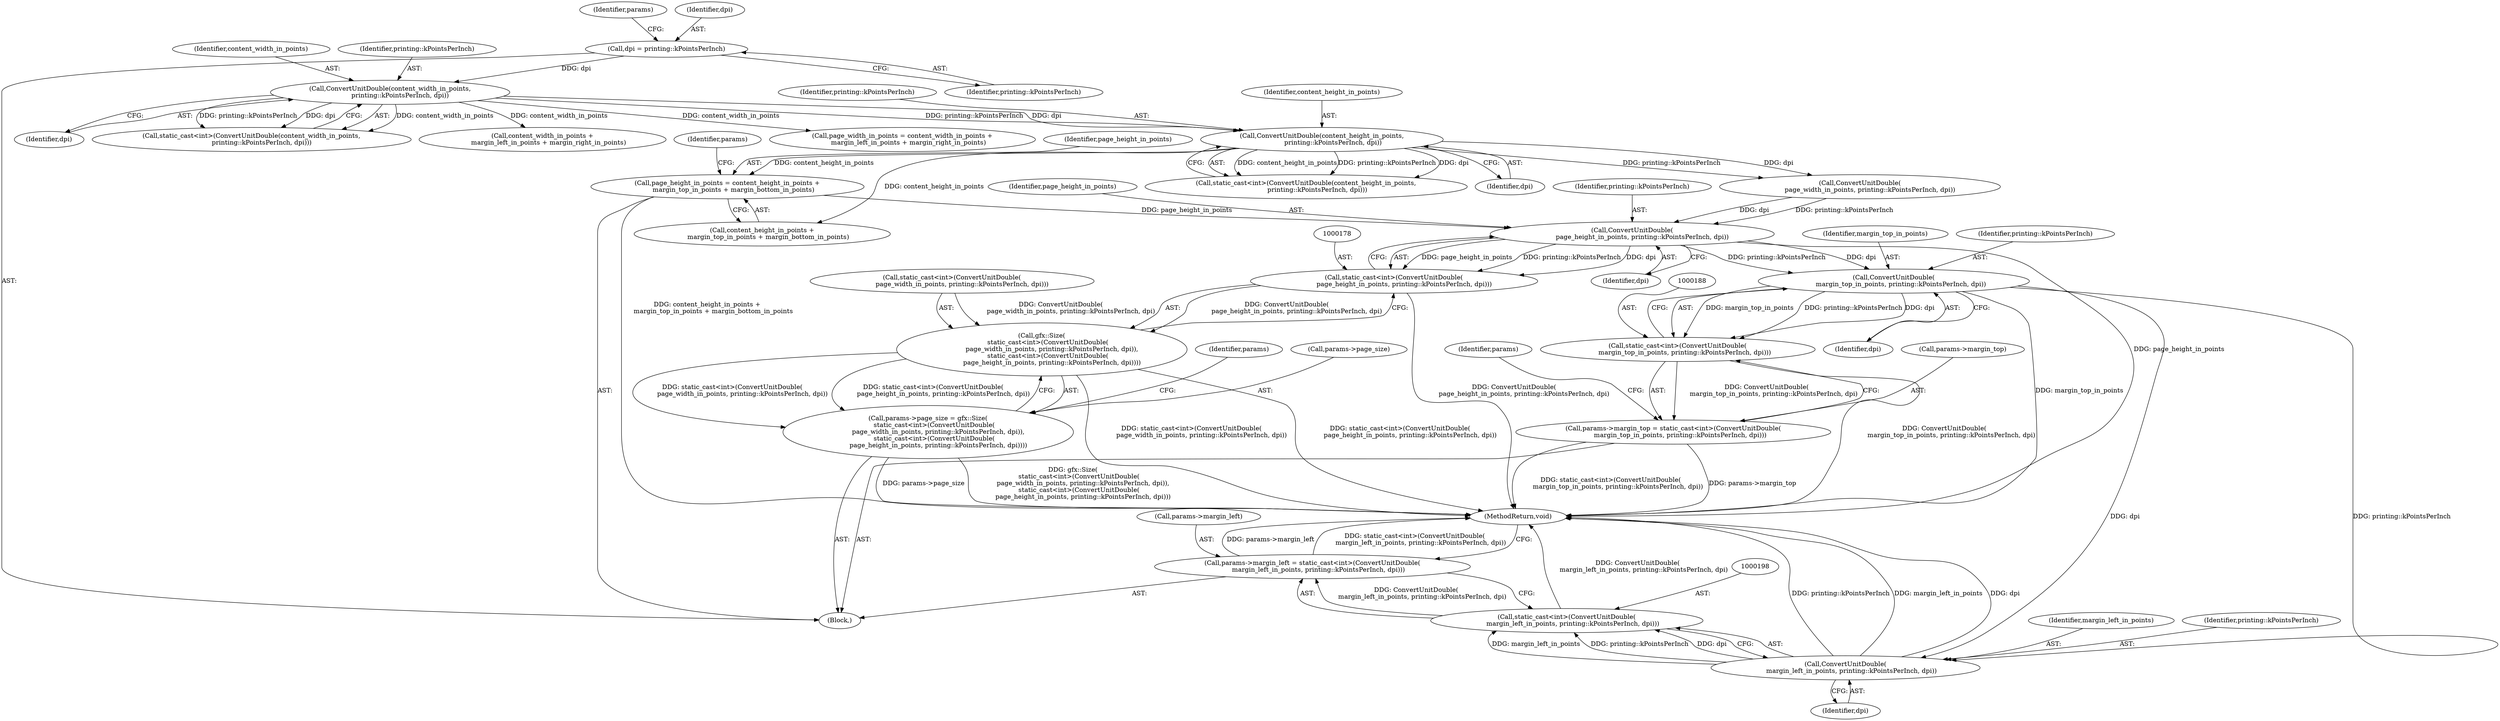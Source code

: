 digraph "0_Chrome_af05a799e3f47331fb27a24a8a56f1b1dd47a9c2@integer" {
"1000159" [label="(Call,page_height_in_points = content_height_in_points +\n      margin_top_in_points + margin_bottom_in_points)"];
"1000146" [label="(Call,ConvertUnitDouble(content_height_in_points,\n           printing::kPointsPerInch, dpi))"];
"1000140" [label="(Call,ConvertUnitDouble(content_width_in_points,\n          printing::kPointsPerInch, dpi))"];
"1000130" [label="(Call,dpi = printing::kPointsPerInch)"];
"1000179" [label="(Call,ConvertUnitDouble(\n          page_height_in_points, printing::kPointsPerInch, dpi))"];
"1000177" [label="(Call,static_cast<int>(ConvertUnitDouble(\n          page_height_in_points, printing::kPointsPerInch, dpi)))"];
"1000170" [label="(Call,gfx::Size(\n      static_cast<int>(ConvertUnitDouble(\n          page_width_in_points, printing::kPointsPerInch, dpi)),\n      static_cast<int>(ConvertUnitDouble(\n          page_height_in_points, printing::kPointsPerInch, dpi))))"];
"1000166" [label="(Call,params->page_size = gfx::Size(\n      static_cast<int>(ConvertUnitDouble(\n          page_width_in_points, printing::kPointsPerInch, dpi)),\n      static_cast<int>(ConvertUnitDouble(\n          page_height_in_points, printing::kPointsPerInch, dpi))))"];
"1000189" [label="(Call,ConvertUnitDouble(\n       margin_top_in_points, printing::kPointsPerInch, dpi))"];
"1000187" [label="(Call,static_cast<int>(ConvertUnitDouble(\n       margin_top_in_points, printing::kPointsPerInch, dpi)))"];
"1000183" [label="(Call,params->margin_top = static_cast<int>(ConvertUnitDouble(\n       margin_top_in_points, printing::kPointsPerInch, dpi)))"];
"1000199" [label="(Call,ConvertUnitDouble(\n      margin_left_in_points, printing::kPointsPerInch, dpi))"];
"1000197" [label="(Call,static_cast<int>(ConvertUnitDouble(\n      margin_left_in_points, printing::kPointsPerInch, dpi)))"];
"1000193" [label="(Call,params->margin_left = static_cast<int>(ConvertUnitDouble(\n      margin_left_in_points, printing::kPointsPerInch, dpi)))"];
"1000173" [label="(Call,ConvertUnitDouble(\n          page_width_in_points, printing::kPointsPerInch, dpi))"];
"1000143" [label="(Identifier,dpi)"];
"1000190" [label="(Identifier,margin_top_in_points)"];
"1000161" [label="(Call,content_height_in_points +\n      margin_top_in_points + margin_bottom_in_points)"];
"1000177" [label="(Call,static_cast<int>(ConvertUnitDouble(\n          page_height_in_points, printing::kPointsPerInch, dpi)))"];
"1000194" [label="(Call,params->margin_left)"];
"1000192" [label="(Identifier,dpi)"];
"1000168" [label="(Identifier,params)"];
"1000141" [label="(Identifier,content_width_in_points)"];
"1000200" [label="(Identifier,margin_left_in_points)"];
"1000184" [label="(Call,params->margin_top)"];
"1000203" [label="(MethodReturn,void)"];
"1000195" [label="(Identifier,params)"];
"1000166" [label="(Call,params->page_size = gfx::Size(\n      static_cast<int>(ConvertUnitDouble(\n          page_width_in_points, printing::kPointsPerInch, dpi)),\n      static_cast<int>(ConvertUnitDouble(\n          page_height_in_points, printing::kPointsPerInch, dpi))))"];
"1000182" [label="(Identifier,dpi)"];
"1000159" [label="(Call,page_height_in_points = content_height_in_points +\n      margin_top_in_points + margin_bottom_in_points)"];
"1000191" [label="(Identifier,printing::kPointsPerInch)"];
"1000140" [label="(Call,ConvertUnitDouble(content_width_in_points,\n          printing::kPointsPerInch, dpi))"];
"1000142" [label="(Identifier,printing::kPointsPerInch)"];
"1000187" [label="(Call,static_cast<int>(ConvertUnitDouble(\n       margin_top_in_points, printing::kPointsPerInch, dpi)))"];
"1000171" [label="(Call,static_cast<int>(ConvertUnitDouble(\n          page_width_in_points, printing::kPointsPerInch, dpi)))"];
"1000138" [label="(Call,static_cast<int>(ConvertUnitDouble(content_width_in_points,\n          printing::kPointsPerInch, dpi)))"];
"1000183" [label="(Call,params->margin_top = static_cast<int>(ConvertUnitDouble(\n       margin_top_in_points, printing::kPointsPerInch, dpi)))"];
"1000197" [label="(Call,static_cast<int>(ConvertUnitDouble(\n      margin_left_in_points, printing::kPointsPerInch, dpi)))"];
"1000144" [label="(Call,static_cast<int>(ConvertUnitDouble(content_height_in_points,\n           printing::kPointsPerInch, dpi)))"];
"1000130" [label="(Call,dpi = printing::kPointsPerInch)"];
"1000201" [label="(Identifier,printing::kPointsPerInch)"];
"1000199" [label="(Call,ConvertUnitDouble(\n      margin_left_in_points, printing::kPointsPerInch, dpi))"];
"1000189" [label="(Call,ConvertUnitDouble(\n       margin_top_in_points, printing::kPointsPerInch, dpi))"];
"1000135" [label="(Identifier,params)"];
"1000170" [label="(Call,gfx::Size(\n      static_cast<int>(ConvertUnitDouble(\n          page_width_in_points, printing::kPointsPerInch, dpi)),\n      static_cast<int>(ConvertUnitDouble(\n          page_height_in_points, printing::kPointsPerInch, dpi))))"];
"1000146" [label="(Call,ConvertUnitDouble(content_height_in_points,\n           printing::kPointsPerInch, dpi))"];
"1000148" [label="(Identifier,printing::kPointsPerInch)"];
"1000180" [label="(Identifier,page_height_in_points)"];
"1000149" [label="(Identifier,dpi)"];
"1000153" [label="(Call,content_width_in_points +\n      margin_left_in_points + margin_right_in_points)"];
"1000132" [label="(Identifier,printing::kPointsPerInch)"];
"1000160" [label="(Identifier,page_height_in_points)"];
"1000179" [label="(Call,ConvertUnitDouble(\n          page_height_in_points, printing::kPointsPerInch, dpi))"];
"1000147" [label="(Identifier,content_height_in_points)"];
"1000181" [label="(Identifier,printing::kPointsPerInch)"];
"1000131" [label="(Identifier,dpi)"];
"1000167" [label="(Call,params->page_size)"];
"1000104" [label="(Block,)"];
"1000185" [label="(Identifier,params)"];
"1000202" [label="(Identifier,dpi)"];
"1000151" [label="(Call,page_width_in_points = content_width_in_points +\n      margin_left_in_points + margin_right_in_points)"];
"1000193" [label="(Call,params->margin_left = static_cast<int>(ConvertUnitDouble(\n      margin_left_in_points, printing::kPointsPerInch, dpi)))"];
"1000159" -> "1000104"  [label="AST: "];
"1000159" -> "1000161"  [label="CFG: "];
"1000160" -> "1000159"  [label="AST: "];
"1000161" -> "1000159"  [label="AST: "];
"1000168" -> "1000159"  [label="CFG: "];
"1000159" -> "1000203"  [label="DDG: content_height_in_points +\n      margin_top_in_points + margin_bottom_in_points"];
"1000146" -> "1000159"  [label="DDG: content_height_in_points"];
"1000159" -> "1000179"  [label="DDG: page_height_in_points"];
"1000146" -> "1000144"  [label="AST: "];
"1000146" -> "1000149"  [label="CFG: "];
"1000147" -> "1000146"  [label="AST: "];
"1000148" -> "1000146"  [label="AST: "];
"1000149" -> "1000146"  [label="AST: "];
"1000144" -> "1000146"  [label="CFG: "];
"1000146" -> "1000144"  [label="DDG: content_height_in_points"];
"1000146" -> "1000144"  [label="DDG: printing::kPointsPerInch"];
"1000146" -> "1000144"  [label="DDG: dpi"];
"1000140" -> "1000146"  [label="DDG: printing::kPointsPerInch"];
"1000140" -> "1000146"  [label="DDG: dpi"];
"1000146" -> "1000161"  [label="DDG: content_height_in_points"];
"1000146" -> "1000173"  [label="DDG: printing::kPointsPerInch"];
"1000146" -> "1000173"  [label="DDG: dpi"];
"1000140" -> "1000138"  [label="AST: "];
"1000140" -> "1000143"  [label="CFG: "];
"1000141" -> "1000140"  [label="AST: "];
"1000142" -> "1000140"  [label="AST: "];
"1000143" -> "1000140"  [label="AST: "];
"1000138" -> "1000140"  [label="CFG: "];
"1000140" -> "1000138"  [label="DDG: content_width_in_points"];
"1000140" -> "1000138"  [label="DDG: printing::kPointsPerInch"];
"1000140" -> "1000138"  [label="DDG: dpi"];
"1000130" -> "1000140"  [label="DDG: dpi"];
"1000140" -> "1000151"  [label="DDG: content_width_in_points"];
"1000140" -> "1000153"  [label="DDG: content_width_in_points"];
"1000130" -> "1000104"  [label="AST: "];
"1000130" -> "1000132"  [label="CFG: "];
"1000131" -> "1000130"  [label="AST: "];
"1000132" -> "1000130"  [label="AST: "];
"1000135" -> "1000130"  [label="CFG: "];
"1000179" -> "1000177"  [label="AST: "];
"1000179" -> "1000182"  [label="CFG: "];
"1000180" -> "1000179"  [label="AST: "];
"1000181" -> "1000179"  [label="AST: "];
"1000182" -> "1000179"  [label="AST: "];
"1000177" -> "1000179"  [label="CFG: "];
"1000179" -> "1000203"  [label="DDG: page_height_in_points"];
"1000179" -> "1000177"  [label="DDG: page_height_in_points"];
"1000179" -> "1000177"  [label="DDG: printing::kPointsPerInch"];
"1000179" -> "1000177"  [label="DDG: dpi"];
"1000173" -> "1000179"  [label="DDG: printing::kPointsPerInch"];
"1000173" -> "1000179"  [label="DDG: dpi"];
"1000179" -> "1000189"  [label="DDG: printing::kPointsPerInch"];
"1000179" -> "1000189"  [label="DDG: dpi"];
"1000177" -> "1000170"  [label="AST: "];
"1000178" -> "1000177"  [label="AST: "];
"1000170" -> "1000177"  [label="CFG: "];
"1000177" -> "1000203"  [label="DDG: ConvertUnitDouble(\n          page_height_in_points, printing::kPointsPerInch, dpi)"];
"1000177" -> "1000170"  [label="DDG: ConvertUnitDouble(\n          page_height_in_points, printing::kPointsPerInch, dpi)"];
"1000170" -> "1000166"  [label="AST: "];
"1000171" -> "1000170"  [label="AST: "];
"1000166" -> "1000170"  [label="CFG: "];
"1000170" -> "1000203"  [label="DDG: static_cast<int>(ConvertUnitDouble(\n          page_width_in_points, printing::kPointsPerInch, dpi))"];
"1000170" -> "1000203"  [label="DDG: static_cast<int>(ConvertUnitDouble(\n          page_height_in_points, printing::kPointsPerInch, dpi))"];
"1000170" -> "1000166"  [label="DDG: static_cast<int>(ConvertUnitDouble(\n          page_width_in_points, printing::kPointsPerInch, dpi))"];
"1000170" -> "1000166"  [label="DDG: static_cast<int>(ConvertUnitDouble(\n          page_height_in_points, printing::kPointsPerInch, dpi))"];
"1000171" -> "1000170"  [label="DDG: ConvertUnitDouble(\n          page_width_in_points, printing::kPointsPerInch, dpi)"];
"1000166" -> "1000104"  [label="AST: "];
"1000167" -> "1000166"  [label="AST: "];
"1000185" -> "1000166"  [label="CFG: "];
"1000166" -> "1000203"  [label="DDG: params->page_size"];
"1000166" -> "1000203"  [label="DDG: gfx::Size(\n      static_cast<int>(ConvertUnitDouble(\n          page_width_in_points, printing::kPointsPerInch, dpi)),\n      static_cast<int>(ConvertUnitDouble(\n          page_height_in_points, printing::kPointsPerInch, dpi)))"];
"1000189" -> "1000187"  [label="AST: "];
"1000189" -> "1000192"  [label="CFG: "];
"1000190" -> "1000189"  [label="AST: "];
"1000191" -> "1000189"  [label="AST: "];
"1000192" -> "1000189"  [label="AST: "];
"1000187" -> "1000189"  [label="CFG: "];
"1000189" -> "1000203"  [label="DDG: margin_top_in_points"];
"1000189" -> "1000187"  [label="DDG: margin_top_in_points"];
"1000189" -> "1000187"  [label="DDG: printing::kPointsPerInch"];
"1000189" -> "1000187"  [label="DDG: dpi"];
"1000189" -> "1000199"  [label="DDG: printing::kPointsPerInch"];
"1000189" -> "1000199"  [label="DDG: dpi"];
"1000187" -> "1000183"  [label="AST: "];
"1000188" -> "1000187"  [label="AST: "];
"1000183" -> "1000187"  [label="CFG: "];
"1000187" -> "1000203"  [label="DDG: ConvertUnitDouble(\n       margin_top_in_points, printing::kPointsPerInch, dpi)"];
"1000187" -> "1000183"  [label="DDG: ConvertUnitDouble(\n       margin_top_in_points, printing::kPointsPerInch, dpi)"];
"1000183" -> "1000104"  [label="AST: "];
"1000184" -> "1000183"  [label="AST: "];
"1000195" -> "1000183"  [label="CFG: "];
"1000183" -> "1000203"  [label="DDG: static_cast<int>(ConvertUnitDouble(\n       margin_top_in_points, printing::kPointsPerInch, dpi))"];
"1000183" -> "1000203"  [label="DDG: params->margin_top"];
"1000199" -> "1000197"  [label="AST: "];
"1000199" -> "1000202"  [label="CFG: "];
"1000200" -> "1000199"  [label="AST: "];
"1000201" -> "1000199"  [label="AST: "];
"1000202" -> "1000199"  [label="AST: "];
"1000197" -> "1000199"  [label="CFG: "];
"1000199" -> "1000203"  [label="DDG: printing::kPointsPerInch"];
"1000199" -> "1000203"  [label="DDG: margin_left_in_points"];
"1000199" -> "1000203"  [label="DDG: dpi"];
"1000199" -> "1000197"  [label="DDG: margin_left_in_points"];
"1000199" -> "1000197"  [label="DDG: printing::kPointsPerInch"];
"1000199" -> "1000197"  [label="DDG: dpi"];
"1000197" -> "1000193"  [label="AST: "];
"1000198" -> "1000197"  [label="AST: "];
"1000193" -> "1000197"  [label="CFG: "];
"1000197" -> "1000203"  [label="DDG: ConvertUnitDouble(\n      margin_left_in_points, printing::kPointsPerInch, dpi)"];
"1000197" -> "1000193"  [label="DDG: ConvertUnitDouble(\n      margin_left_in_points, printing::kPointsPerInch, dpi)"];
"1000193" -> "1000104"  [label="AST: "];
"1000194" -> "1000193"  [label="AST: "];
"1000203" -> "1000193"  [label="CFG: "];
"1000193" -> "1000203"  [label="DDG: params->margin_left"];
"1000193" -> "1000203"  [label="DDG: static_cast<int>(ConvertUnitDouble(\n      margin_left_in_points, printing::kPointsPerInch, dpi))"];
}
